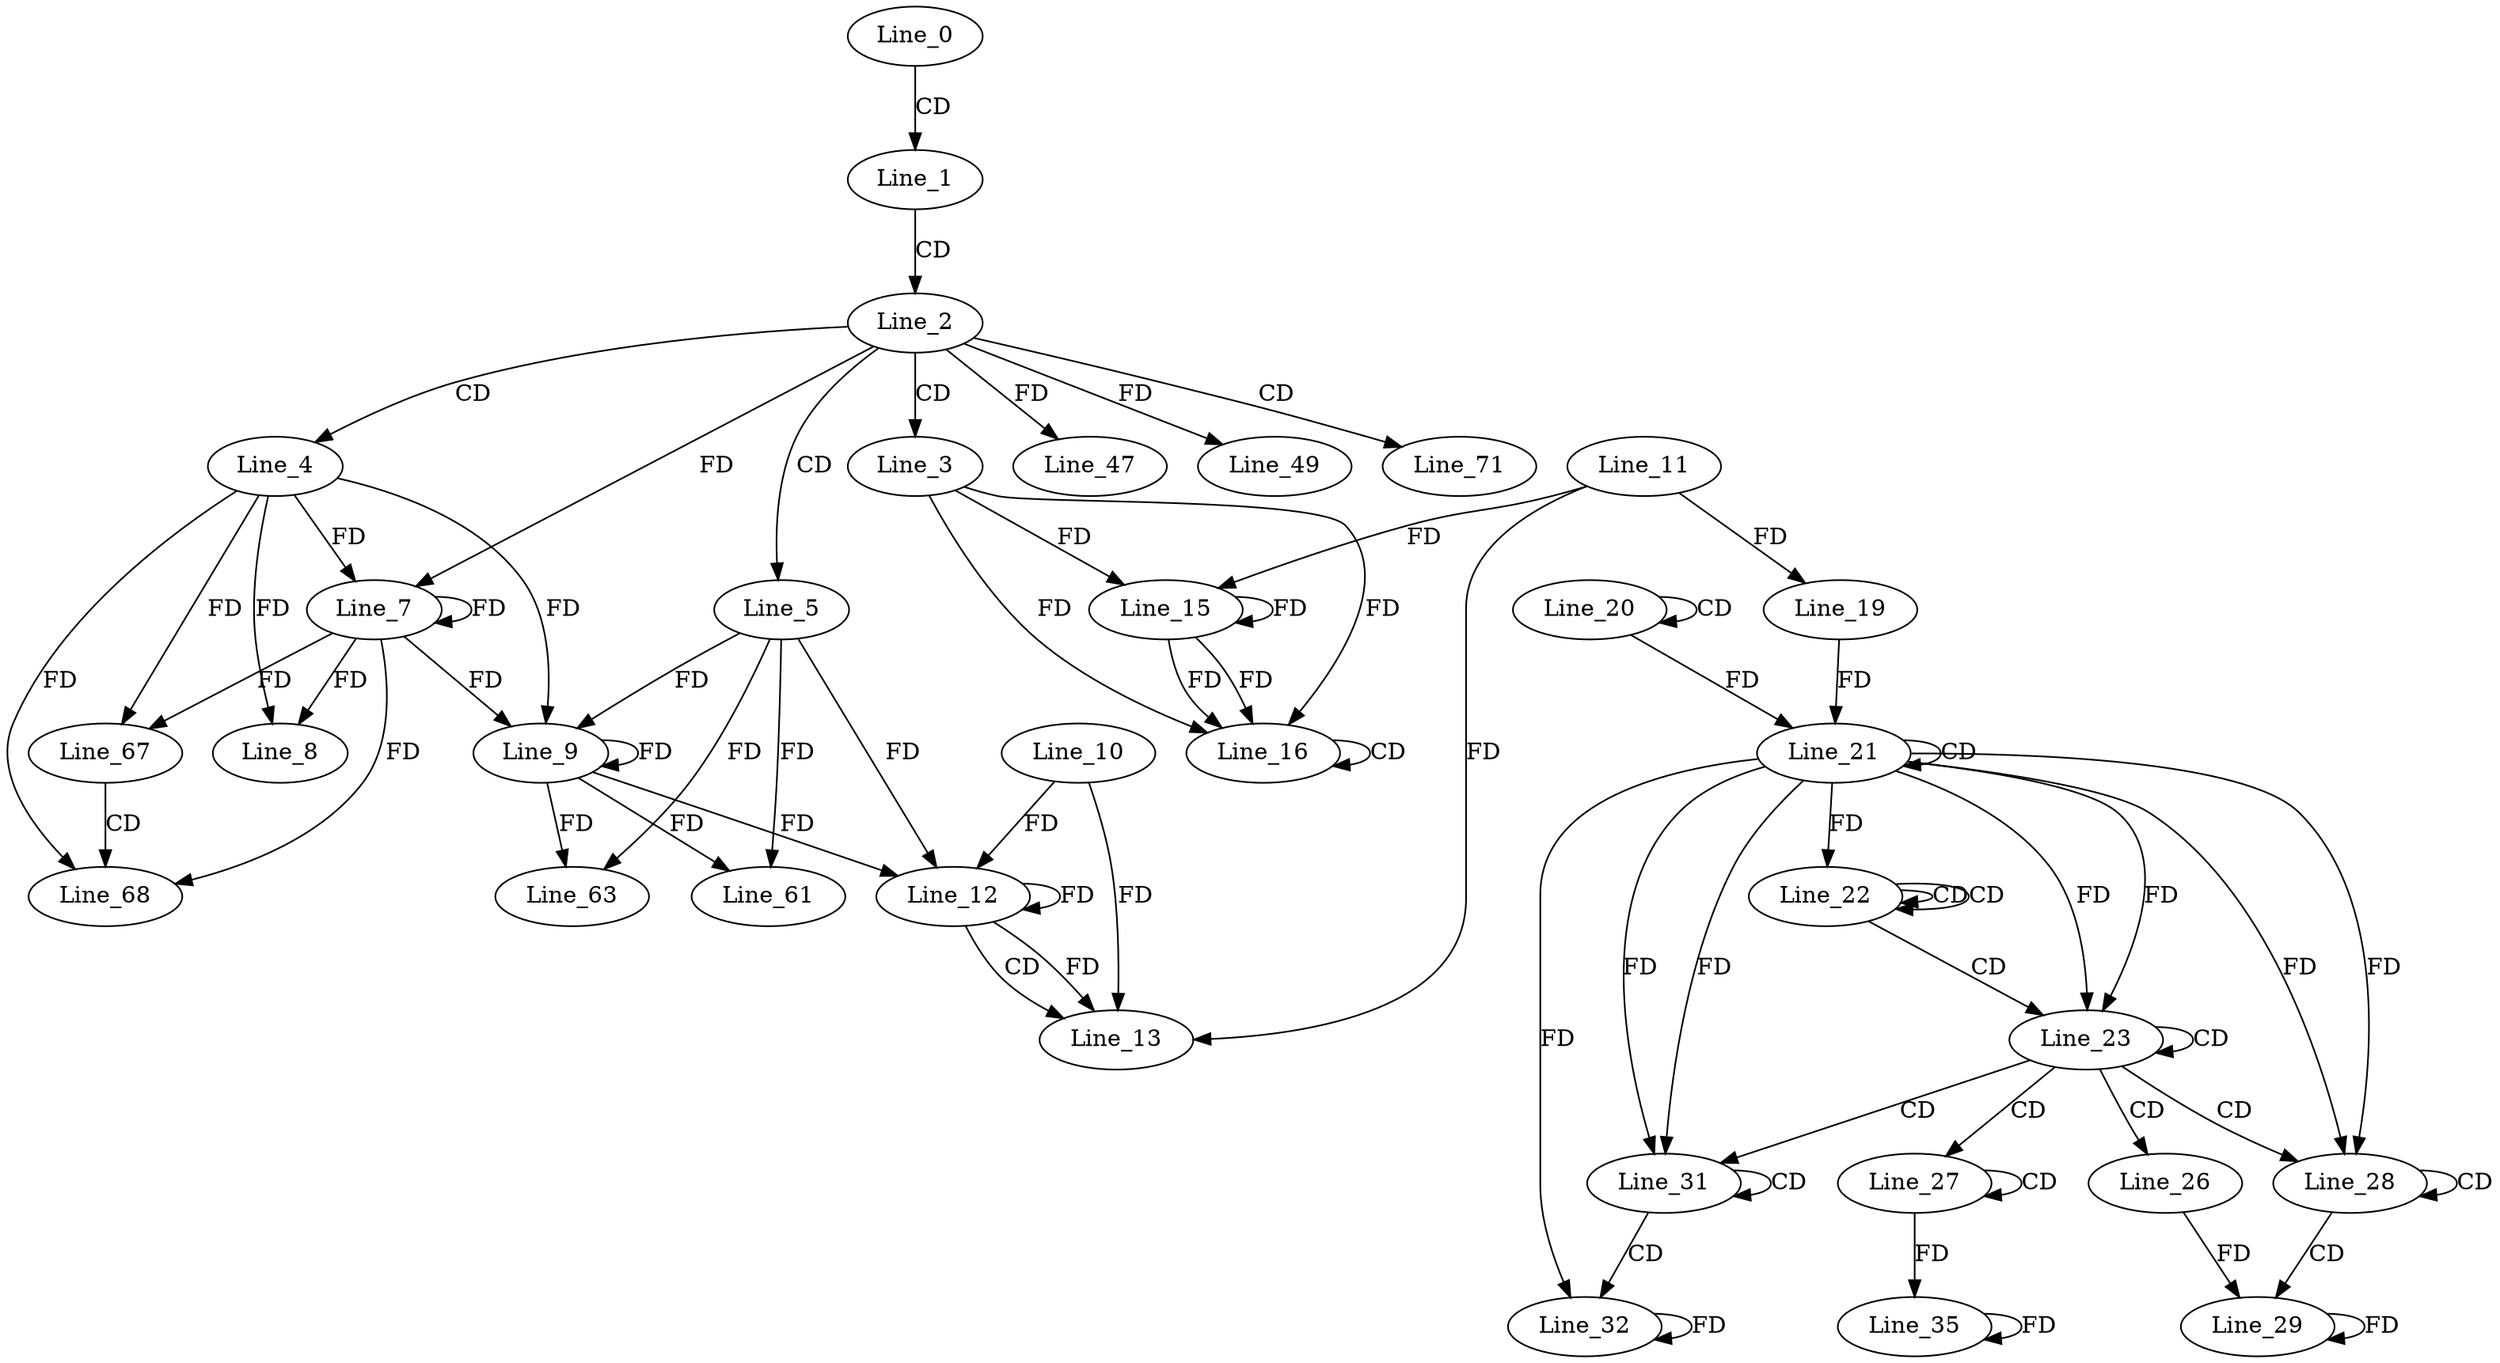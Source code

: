 digraph G {
  Line_0;
  Line_1;
  Line_2;
  Line_3;
  Line_4;
  Line_5;
  Line_7;
  Line_7;
  Line_8;
  Line_9;
  Line_9;
  Line_12;
  Line_10;
  Line_12;
  Line_12;
  Line_13;
  Line_11;
  Line_15;
  Line_15;
  Line_16;
  Line_16;
  Line_19;
  Line_20;
  Line_20;
  Line_21;
  Line_21;
  Line_19;
  Line_22;
  Line_22;
  Line_22;
  Line_23;
  Line_23;
  Line_26;
  Line_27;
  Line_27;
  Line_28;
  Line_28;
  Line_29;
  Line_31;
  Line_31;
  Line_32;
  Line_35;
  Line_47;
  Line_49;
  Line_49;
  Line_61;
  Line_63;
  Line_67;
  Line_68;
  Line_71;
  Line_0 -> Line_1 [ label="CD" ];
  Line_1 -> Line_2 [ label="CD" ];
  Line_2 -> Line_3 [ label="CD" ];
  Line_2 -> Line_4 [ label="CD" ];
  Line_2 -> Line_5 [ label="CD" ];
  Line_4 -> Line_7 [ label="FD" ];
  Line_7 -> Line_7 [ label="FD" ];
  Line_2 -> Line_7 [ label="FD" ];
  Line_4 -> Line_8 [ label="FD" ];
  Line_7 -> Line_8 [ label="FD" ];
  Line_5 -> Line_9 [ label="FD" ];
  Line_9 -> Line_9 [ label="FD" ];
  Line_4 -> Line_9 [ label="FD" ];
  Line_7 -> Line_9 [ label="FD" ];
  Line_12 -> Line_12 [ label="FD" ];
  Line_10 -> Line_12 [ label="FD" ];
  Line_5 -> Line_12 [ label="FD" ];
  Line_9 -> Line_12 [ label="FD" ];
  Line_12 -> Line_13 [ label="CD" ];
  Line_11 -> Line_13 [ label="FD" ];
  Line_12 -> Line_13 [ label="FD" ];
  Line_10 -> Line_13 [ label="FD" ];
  Line_3 -> Line_15 [ label="FD" ];
  Line_15 -> Line_15 [ label="FD" ];
  Line_11 -> Line_15 [ label="FD" ];
  Line_3 -> Line_16 [ label="FD" ];
  Line_15 -> Line_16 [ label="FD" ];
  Line_16 -> Line_16 [ label="CD" ];
  Line_3 -> Line_16 [ label="FD" ];
  Line_15 -> Line_16 [ label="FD" ];
  Line_11 -> Line_19 [ label="FD" ];
  Line_20 -> Line_20 [ label="CD" ];
  Line_21 -> Line_21 [ label="CD" ];
  Line_20 -> Line_21 [ label="FD" ];
  Line_19 -> Line_21 [ label="FD" ];
  Line_22 -> Line_22 [ label="CD" ];
  Line_22 -> Line_22 [ label="CD" ];
  Line_21 -> Line_22 [ label="FD" ];
  Line_22 -> Line_23 [ label="CD" ];
  Line_21 -> Line_23 [ label="FD" ];
  Line_23 -> Line_23 [ label="CD" ];
  Line_21 -> Line_23 [ label="FD" ];
  Line_23 -> Line_26 [ label="CD" ];
  Line_23 -> Line_27 [ label="CD" ];
  Line_27 -> Line_27 [ label="CD" ];
  Line_23 -> Line_28 [ label="CD" ];
  Line_21 -> Line_28 [ label="FD" ];
  Line_28 -> Line_28 [ label="CD" ];
  Line_21 -> Line_28 [ label="FD" ];
  Line_28 -> Line_29 [ label="CD" ];
  Line_26 -> Line_29 [ label="FD" ];
  Line_29 -> Line_29 [ label="FD" ];
  Line_23 -> Line_31 [ label="CD" ];
  Line_21 -> Line_31 [ label="FD" ];
  Line_31 -> Line_31 [ label="CD" ];
  Line_21 -> Line_31 [ label="FD" ];
  Line_31 -> Line_32 [ label="CD" ];
  Line_21 -> Line_32 [ label="FD" ];
  Line_32 -> Line_32 [ label="FD" ];
  Line_27 -> Line_35 [ label="FD" ];
  Line_35 -> Line_35 [ label="FD" ];
  Line_2 -> Line_47 [ label="FD" ];
  Line_2 -> Line_49 [ label="FD" ];
  Line_5 -> Line_61 [ label="FD" ];
  Line_9 -> Line_61 [ label="FD" ];
  Line_5 -> Line_63 [ label="FD" ];
  Line_9 -> Line_63 [ label="FD" ];
  Line_4 -> Line_67 [ label="FD" ];
  Line_7 -> Line_67 [ label="FD" ];
  Line_67 -> Line_68 [ label="CD" ];
  Line_4 -> Line_68 [ label="FD" ];
  Line_7 -> Line_68 [ label="FD" ];
  Line_2 -> Line_71 [ label="CD" ];
}
